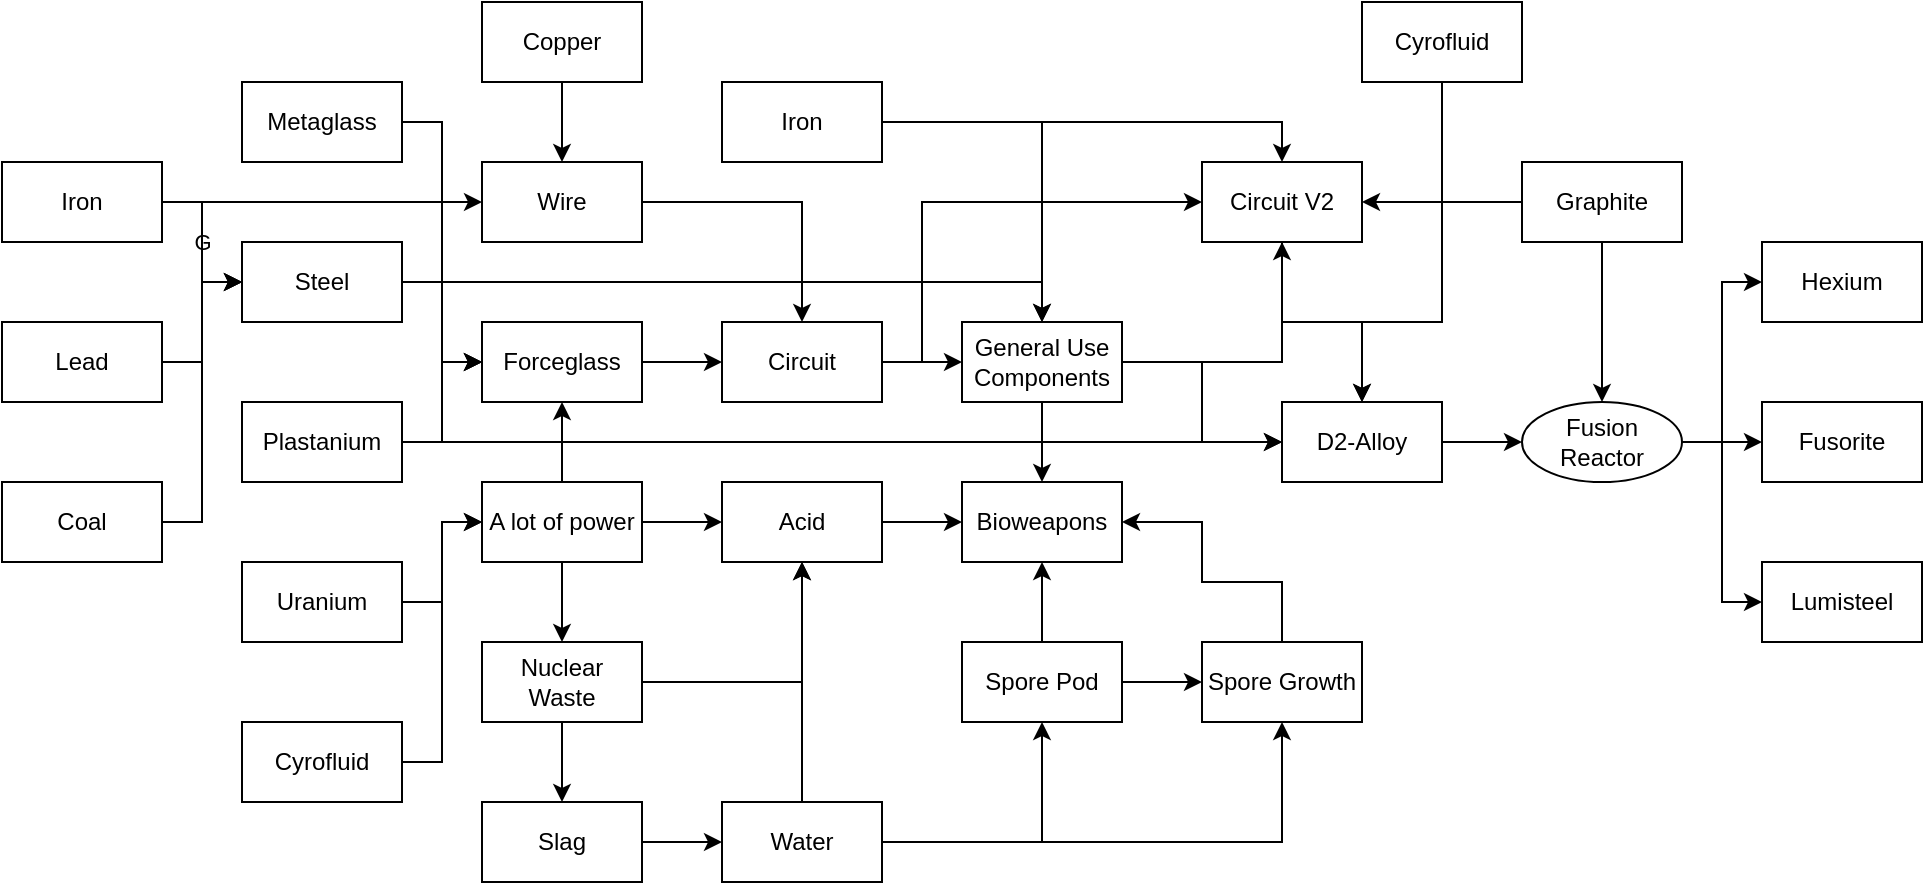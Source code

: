 <mxfile version="24.3.1" type="github">
  <diagram name="Page-1" id="Bimb1eAAOgHkd-6HXs5o">
    <mxGraphModel dx="748" dy="490" grid="1" gridSize="10" guides="1" tooltips="1" connect="1" arrows="1" fold="1" page="1" pageScale="1" pageWidth="850" pageHeight="1100" math="0" shadow="0">
      <root>
        <mxCell id="0" />
        <mxCell id="1" parent="0" />
        <mxCell id="Ry1sQUkulVnR_nhh22BN-6" value="G" style="edgeStyle=orthogonalEdgeStyle;rounded=0;orthogonalLoop=1;jettySize=auto;html=1;exitX=1;exitY=0.5;exitDx=0;exitDy=0;entryX=0;entryY=0.5;entryDx=0;entryDy=0;labelBackgroundColor=none;fontColor=default;" edge="1" parent="1" source="Ry1sQUkulVnR_nhh22BN-3" target="Ry1sQUkulVnR_nhh22BN-5">
          <mxGeometry relative="1" as="geometry" />
        </mxCell>
        <mxCell id="Ry1sQUkulVnR_nhh22BN-40" style="edgeStyle=orthogonalEdgeStyle;rounded=0;orthogonalLoop=1;jettySize=auto;html=1;exitX=1;exitY=0.5;exitDx=0;exitDy=0;entryX=0;entryY=0.5;entryDx=0;entryDy=0;" edge="1" parent="1" source="Ry1sQUkulVnR_nhh22BN-3" target="Ry1sQUkulVnR_nhh22BN-38">
          <mxGeometry relative="1" as="geometry" />
        </mxCell>
        <mxCell id="Ry1sQUkulVnR_nhh22BN-3" value="Iron" style="rounded=0;whiteSpace=wrap;html=1;labelBackgroundColor=none;" vertex="1" parent="1">
          <mxGeometry x="40" y="120" width="80" height="40" as="geometry" />
        </mxCell>
        <mxCell id="Ry1sQUkulVnR_nhh22BN-7" style="edgeStyle=orthogonalEdgeStyle;rounded=0;orthogonalLoop=1;jettySize=auto;html=1;exitX=1;exitY=0.5;exitDx=0;exitDy=0;entryX=0;entryY=0.5;entryDx=0;entryDy=0;labelBackgroundColor=none;fontColor=default;" edge="1" parent="1" source="Ry1sQUkulVnR_nhh22BN-4" target="Ry1sQUkulVnR_nhh22BN-5">
          <mxGeometry relative="1" as="geometry" />
        </mxCell>
        <mxCell id="Ry1sQUkulVnR_nhh22BN-4" value="Lead" style="rounded=0;whiteSpace=wrap;html=1;labelBackgroundColor=none;" vertex="1" parent="1">
          <mxGeometry x="40" y="200" width="80" height="40" as="geometry" />
        </mxCell>
        <mxCell id="Ry1sQUkulVnR_nhh22BN-16" style="edgeStyle=orthogonalEdgeStyle;rounded=0;orthogonalLoop=1;jettySize=auto;html=1;exitX=1;exitY=0.5;exitDx=0;exitDy=0;entryX=0;entryY=0.5;entryDx=0;entryDy=0;labelBackgroundColor=none;fontColor=default;" edge="1" parent="1" source="Ry1sQUkulVnR_nhh22BN-5" target="Ry1sQUkulVnR_nhh22BN-14">
          <mxGeometry relative="1" as="geometry" />
        </mxCell>
        <mxCell id="Ry1sQUkulVnR_nhh22BN-99" style="edgeStyle=orthogonalEdgeStyle;rounded=0;orthogonalLoop=1;jettySize=auto;html=1;exitX=1;exitY=0.5;exitDx=0;exitDy=0;entryX=0.5;entryY=0;entryDx=0;entryDy=0;" edge="1" parent="1" source="Ry1sQUkulVnR_nhh22BN-5" target="Ry1sQUkulVnR_nhh22BN-47">
          <mxGeometry relative="1" as="geometry" />
        </mxCell>
        <mxCell id="Ry1sQUkulVnR_nhh22BN-5" value="Steel" style="rounded=0;whiteSpace=wrap;html=1;labelBackgroundColor=none;" vertex="1" parent="1">
          <mxGeometry x="160" y="160" width="80" height="40" as="geometry" />
        </mxCell>
        <mxCell id="Ry1sQUkulVnR_nhh22BN-11" style="edgeStyle=orthogonalEdgeStyle;rounded=0;orthogonalLoop=1;jettySize=auto;html=1;exitX=1;exitY=0.5;exitDx=0;exitDy=0;entryX=0;entryY=0.5;entryDx=0;entryDy=0;labelBackgroundColor=none;fontColor=default;" edge="1" parent="1" source="Ry1sQUkulVnR_nhh22BN-9" target="Ry1sQUkulVnR_nhh22BN-5">
          <mxGeometry relative="1" as="geometry" />
        </mxCell>
        <mxCell id="Ry1sQUkulVnR_nhh22BN-9" value="Coal" style="rounded=0;whiteSpace=wrap;html=1;labelBackgroundColor=none;" vertex="1" parent="1">
          <mxGeometry x="40" y="280" width="80" height="40" as="geometry" />
        </mxCell>
        <mxCell id="Ry1sQUkulVnR_nhh22BN-15" style="edgeStyle=orthogonalEdgeStyle;rounded=0;orthogonalLoop=1;jettySize=auto;html=1;exitX=1;exitY=0.5;exitDx=0;exitDy=0;entryX=0;entryY=0.5;entryDx=0;entryDy=0;labelBackgroundColor=none;fontColor=default;" edge="1" parent="1" source="Ry1sQUkulVnR_nhh22BN-12" target="Ry1sQUkulVnR_nhh22BN-14">
          <mxGeometry relative="1" as="geometry">
            <Array as="points">
              <mxPoint x="260" y="260" />
              <mxPoint x="260" y="220" />
            </Array>
          </mxGeometry>
        </mxCell>
        <mxCell id="Ry1sQUkulVnR_nhh22BN-97" style="edgeStyle=orthogonalEdgeStyle;rounded=0;orthogonalLoop=1;jettySize=auto;html=1;exitX=1;exitY=0.5;exitDx=0;exitDy=0;entryX=0;entryY=0.5;entryDx=0;entryDy=0;" edge="1" parent="1" source="Ry1sQUkulVnR_nhh22BN-12" target="Ry1sQUkulVnR_nhh22BN-71">
          <mxGeometry relative="1" as="geometry" />
        </mxCell>
        <mxCell id="Ry1sQUkulVnR_nhh22BN-12" value="Plastanium" style="rounded=0;whiteSpace=wrap;html=1;labelBackgroundColor=none;" vertex="1" parent="1">
          <mxGeometry x="160" y="240" width="80" height="40" as="geometry" />
        </mxCell>
        <mxCell id="Ry1sQUkulVnR_nhh22BN-52" style="edgeStyle=orthogonalEdgeStyle;rounded=0;orthogonalLoop=1;jettySize=auto;html=1;exitX=1;exitY=0.5;exitDx=0;exitDy=0;" edge="1" parent="1" source="Ry1sQUkulVnR_nhh22BN-14" target="Ry1sQUkulVnR_nhh22BN-44">
          <mxGeometry relative="1" as="geometry" />
        </mxCell>
        <mxCell id="Ry1sQUkulVnR_nhh22BN-14" value="Forceglass" style="rounded=0;whiteSpace=wrap;html=1;labelBackgroundColor=none;" vertex="1" parent="1">
          <mxGeometry x="280" y="200" width="80" height="40" as="geometry" />
        </mxCell>
        <mxCell id="Ry1sQUkulVnR_nhh22BN-35" style="edgeStyle=orthogonalEdgeStyle;rounded=0;orthogonalLoop=1;jettySize=auto;html=1;exitX=1;exitY=0.5;exitDx=0;exitDy=0;" edge="1" parent="1" source="Ry1sQUkulVnR_nhh22BN-18" target="Ry1sQUkulVnR_nhh22BN-19">
          <mxGeometry relative="1" as="geometry" />
        </mxCell>
        <mxCell id="Ry1sQUkulVnR_nhh22BN-18" value="Uranium" style="rounded=0;whiteSpace=wrap;html=1;labelBackgroundColor=none;" vertex="1" parent="1">
          <mxGeometry x="160" y="320" width="80" height="40" as="geometry" />
        </mxCell>
        <mxCell id="Ry1sQUkulVnR_nhh22BN-24" style="edgeStyle=orthogonalEdgeStyle;rounded=0;orthogonalLoop=1;jettySize=auto;html=1;exitX=0.5;exitY=1;exitDx=0;exitDy=0;" edge="1" parent="1" source="Ry1sQUkulVnR_nhh22BN-19" target="Ry1sQUkulVnR_nhh22BN-23">
          <mxGeometry relative="1" as="geometry" />
        </mxCell>
        <mxCell id="Ry1sQUkulVnR_nhh22BN-33" style="edgeStyle=orthogonalEdgeStyle;rounded=0;orthogonalLoop=1;jettySize=auto;html=1;exitX=0.5;exitY=0;exitDx=0;exitDy=0;entryX=0.5;entryY=1;entryDx=0;entryDy=0;" edge="1" parent="1" source="Ry1sQUkulVnR_nhh22BN-19" target="Ry1sQUkulVnR_nhh22BN-14">
          <mxGeometry relative="1" as="geometry" />
        </mxCell>
        <mxCell id="Ry1sQUkulVnR_nhh22BN-34" style="edgeStyle=orthogonalEdgeStyle;rounded=0;orthogonalLoop=1;jettySize=auto;html=1;exitX=1;exitY=0.5;exitDx=0;exitDy=0;entryX=0;entryY=0.5;entryDx=0;entryDy=0;" edge="1" parent="1" source="Ry1sQUkulVnR_nhh22BN-19" target="Ry1sQUkulVnR_nhh22BN-30">
          <mxGeometry relative="1" as="geometry" />
        </mxCell>
        <mxCell id="Ry1sQUkulVnR_nhh22BN-19" value="A lot of power" style="rounded=0;whiteSpace=wrap;html=1;labelBackgroundColor=none;" vertex="1" parent="1">
          <mxGeometry x="280" y="280" width="80" height="40" as="geometry" />
        </mxCell>
        <mxCell id="Ry1sQUkulVnR_nhh22BN-28" style="edgeStyle=orthogonalEdgeStyle;rounded=0;orthogonalLoop=1;jettySize=auto;html=1;exitX=0.5;exitY=1;exitDx=0;exitDy=0;entryX=0.5;entryY=0;entryDx=0;entryDy=0;" edge="1" parent="1" source="Ry1sQUkulVnR_nhh22BN-23" target="Ry1sQUkulVnR_nhh22BN-25">
          <mxGeometry relative="1" as="geometry" />
        </mxCell>
        <mxCell id="Ry1sQUkulVnR_nhh22BN-32" style="edgeStyle=orthogonalEdgeStyle;rounded=0;orthogonalLoop=1;jettySize=auto;html=1;exitX=1;exitY=0.5;exitDx=0;exitDy=0;entryX=0.5;entryY=1;entryDx=0;entryDy=0;" edge="1" parent="1" source="Ry1sQUkulVnR_nhh22BN-23" target="Ry1sQUkulVnR_nhh22BN-30">
          <mxGeometry relative="1" as="geometry" />
        </mxCell>
        <mxCell id="Ry1sQUkulVnR_nhh22BN-23" value="Nuclear Waste" style="rounded=0;whiteSpace=wrap;html=1;labelBackgroundColor=none;" vertex="1" parent="1">
          <mxGeometry x="280" y="360" width="80" height="40" as="geometry" />
        </mxCell>
        <mxCell id="Ry1sQUkulVnR_nhh22BN-29" style="edgeStyle=orthogonalEdgeStyle;rounded=0;orthogonalLoop=1;jettySize=auto;html=1;exitX=1;exitY=0.5;exitDx=0;exitDy=0;entryX=0;entryY=0.5;entryDx=0;entryDy=0;" edge="1" parent="1" source="Ry1sQUkulVnR_nhh22BN-25" target="Ry1sQUkulVnR_nhh22BN-27">
          <mxGeometry relative="1" as="geometry" />
        </mxCell>
        <mxCell id="Ry1sQUkulVnR_nhh22BN-25" value="Slag" style="rounded=0;whiteSpace=wrap;html=1;" vertex="1" parent="1">
          <mxGeometry x="280" y="440" width="80" height="40" as="geometry" />
        </mxCell>
        <mxCell id="Ry1sQUkulVnR_nhh22BN-31" style="edgeStyle=orthogonalEdgeStyle;rounded=0;orthogonalLoop=1;jettySize=auto;html=1;exitX=0.5;exitY=0;exitDx=0;exitDy=0;entryX=0.5;entryY=1;entryDx=0;entryDy=0;" edge="1" parent="1" source="Ry1sQUkulVnR_nhh22BN-27" target="Ry1sQUkulVnR_nhh22BN-30">
          <mxGeometry relative="1" as="geometry" />
        </mxCell>
        <mxCell id="Ry1sQUkulVnR_nhh22BN-64" style="edgeStyle=orthogonalEdgeStyle;rounded=0;orthogonalLoop=1;jettySize=auto;html=1;exitX=1;exitY=0.5;exitDx=0;exitDy=0;entryX=0.5;entryY=1;entryDx=0;entryDy=0;" edge="1" parent="1" source="Ry1sQUkulVnR_nhh22BN-27" target="Ry1sQUkulVnR_nhh22BN-55">
          <mxGeometry relative="1" as="geometry" />
        </mxCell>
        <mxCell id="Ry1sQUkulVnR_nhh22BN-66" style="edgeStyle=orthogonalEdgeStyle;rounded=0;orthogonalLoop=1;jettySize=auto;html=1;exitX=1;exitY=0.5;exitDx=0;exitDy=0;entryX=0.5;entryY=1;entryDx=0;entryDy=0;" edge="1" parent="1" source="Ry1sQUkulVnR_nhh22BN-27" target="Ry1sQUkulVnR_nhh22BN-65">
          <mxGeometry relative="1" as="geometry" />
        </mxCell>
        <mxCell id="Ry1sQUkulVnR_nhh22BN-27" value="Water" style="rounded=0;whiteSpace=wrap;html=1;" vertex="1" parent="1">
          <mxGeometry x="400" y="440" width="80" height="40" as="geometry" />
        </mxCell>
        <mxCell id="Ry1sQUkulVnR_nhh22BN-59" style="edgeStyle=orthogonalEdgeStyle;rounded=0;orthogonalLoop=1;jettySize=auto;html=1;exitX=1;exitY=0.5;exitDx=0;exitDy=0;entryX=0;entryY=0.5;entryDx=0;entryDy=0;" edge="1" parent="1" source="Ry1sQUkulVnR_nhh22BN-30" target="Ry1sQUkulVnR_nhh22BN-56">
          <mxGeometry relative="1" as="geometry" />
        </mxCell>
        <mxCell id="Ry1sQUkulVnR_nhh22BN-30" value="Acid" style="rounded=0;whiteSpace=wrap;html=1;" vertex="1" parent="1">
          <mxGeometry x="400" y="280" width="80" height="40" as="geometry" />
        </mxCell>
        <mxCell id="Ry1sQUkulVnR_nhh22BN-37" style="edgeStyle=orthogonalEdgeStyle;rounded=0;orthogonalLoop=1;jettySize=auto;html=1;exitX=1;exitY=0.5;exitDx=0;exitDy=0;entryX=0;entryY=0.5;entryDx=0;entryDy=0;" edge="1" parent="1" source="Ry1sQUkulVnR_nhh22BN-36" target="Ry1sQUkulVnR_nhh22BN-14">
          <mxGeometry relative="1" as="geometry" />
        </mxCell>
        <mxCell id="Ry1sQUkulVnR_nhh22BN-36" value="Metaglass" style="rounded=0;whiteSpace=wrap;html=1;" vertex="1" parent="1">
          <mxGeometry x="160" y="80" width="80" height="40" as="geometry" />
        </mxCell>
        <mxCell id="Ry1sQUkulVnR_nhh22BN-46" style="edgeStyle=orthogonalEdgeStyle;rounded=0;orthogonalLoop=1;jettySize=auto;html=1;exitX=1;exitY=0.5;exitDx=0;exitDy=0;entryX=0.5;entryY=0;entryDx=0;entryDy=0;" edge="1" parent="1" source="Ry1sQUkulVnR_nhh22BN-38" target="Ry1sQUkulVnR_nhh22BN-44">
          <mxGeometry relative="1" as="geometry" />
        </mxCell>
        <mxCell id="Ry1sQUkulVnR_nhh22BN-38" value="Wire" style="rounded=0;whiteSpace=wrap;html=1;" vertex="1" parent="1">
          <mxGeometry x="280" y="120" width="80" height="40" as="geometry" />
        </mxCell>
        <mxCell id="Ry1sQUkulVnR_nhh22BN-43" style="edgeStyle=orthogonalEdgeStyle;rounded=0;orthogonalLoop=1;jettySize=auto;html=1;exitX=0.5;exitY=1;exitDx=0;exitDy=0;entryX=0.5;entryY=0;entryDx=0;entryDy=0;" edge="1" parent="1" source="Ry1sQUkulVnR_nhh22BN-41" target="Ry1sQUkulVnR_nhh22BN-38">
          <mxGeometry relative="1" as="geometry" />
        </mxCell>
        <mxCell id="Ry1sQUkulVnR_nhh22BN-41" value="Copper" style="rounded=0;whiteSpace=wrap;html=1;" vertex="1" parent="1">
          <mxGeometry x="280" y="40" width="80" height="40" as="geometry" />
        </mxCell>
        <mxCell id="Ry1sQUkulVnR_nhh22BN-48" style="edgeStyle=orthogonalEdgeStyle;rounded=0;orthogonalLoop=1;jettySize=auto;html=1;exitX=1;exitY=0.5;exitDx=0;exitDy=0;entryX=0;entryY=0.5;entryDx=0;entryDy=0;" edge="1" parent="1" source="Ry1sQUkulVnR_nhh22BN-44" target="Ry1sQUkulVnR_nhh22BN-47">
          <mxGeometry relative="1" as="geometry" />
        </mxCell>
        <mxCell id="Ry1sQUkulVnR_nhh22BN-62" style="edgeStyle=orthogonalEdgeStyle;rounded=0;orthogonalLoop=1;jettySize=auto;html=1;exitX=1;exitY=0.5;exitDx=0;exitDy=0;entryX=0;entryY=0.5;entryDx=0;entryDy=0;" edge="1" parent="1" source="Ry1sQUkulVnR_nhh22BN-44" target="Ry1sQUkulVnR_nhh22BN-60">
          <mxGeometry relative="1" as="geometry">
            <Array as="points">
              <mxPoint x="500" y="220" />
              <mxPoint x="500" y="140" />
            </Array>
          </mxGeometry>
        </mxCell>
        <mxCell id="Ry1sQUkulVnR_nhh22BN-44" value="Circuit" style="rounded=0;whiteSpace=wrap;html=1;" vertex="1" parent="1">
          <mxGeometry x="400" y="200" width="80" height="40" as="geometry" />
        </mxCell>
        <mxCell id="Ry1sQUkulVnR_nhh22BN-57" style="edgeStyle=orthogonalEdgeStyle;rounded=0;orthogonalLoop=1;jettySize=auto;html=1;exitX=0.5;exitY=1;exitDx=0;exitDy=0;entryX=0.5;entryY=0;entryDx=0;entryDy=0;" edge="1" parent="1" source="Ry1sQUkulVnR_nhh22BN-47" target="Ry1sQUkulVnR_nhh22BN-56">
          <mxGeometry relative="1" as="geometry" />
        </mxCell>
        <mxCell id="Ry1sQUkulVnR_nhh22BN-61" style="edgeStyle=orthogonalEdgeStyle;rounded=0;orthogonalLoop=1;jettySize=auto;html=1;exitX=1;exitY=0.5;exitDx=0;exitDy=0;entryX=0.5;entryY=1;entryDx=0;entryDy=0;" edge="1" parent="1" source="Ry1sQUkulVnR_nhh22BN-47" target="Ry1sQUkulVnR_nhh22BN-60">
          <mxGeometry relative="1" as="geometry" />
        </mxCell>
        <mxCell id="Ry1sQUkulVnR_nhh22BN-73" style="edgeStyle=orthogonalEdgeStyle;rounded=0;orthogonalLoop=1;jettySize=auto;html=1;exitX=1;exitY=0.5;exitDx=0;exitDy=0;entryX=0;entryY=0.5;entryDx=0;entryDy=0;" edge="1" parent="1" source="Ry1sQUkulVnR_nhh22BN-47" target="Ry1sQUkulVnR_nhh22BN-71">
          <mxGeometry relative="1" as="geometry" />
        </mxCell>
        <mxCell id="Ry1sQUkulVnR_nhh22BN-47" value="General Use Components" style="rounded=0;whiteSpace=wrap;html=1;" vertex="1" parent="1">
          <mxGeometry x="520" y="200" width="80" height="40" as="geometry" />
        </mxCell>
        <mxCell id="Ry1sQUkulVnR_nhh22BN-54" style="edgeStyle=orthogonalEdgeStyle;rounded=0;orthogonalLoop=1;jettySize=auto;html=1;exitX=1;exitY=0.5;exitDx=0;exitDy=0;entryX=0.5;entryY=0;entryDx=0;entryDy=0;" edge="1" parent="1" source="Ry1sQUkulVnR_nhh22BN-50" target="Ry1sQUkulVnR_nhh22BN-47">
          <mxGeometry relative="1" as="geometry" />
        </mxCell>
        <mxCell id="Ry1sQUkulVnR_nhh22BN-70" style="edgeStyle=orthogonalEdgeStyle;rounded=0;orthogonalLoop=1;jettySize=auto;html=1;exitX=1;exitY=0.5;exitDx=0;exitDy=0;entryX=0.5;entryY=0;entryDx=0;entryDy=0;" edge="1" parent="1" source="Ry1sQUkulVnR_nhh22BN-50" target="Ry1sQUkulVnR_nhh22BN-60">
          <mxGeometry relative="1" as="geometry" />
        </mxCell>
        <mxCell id="Ry1sQUkulVnR_nhh22BN-50" value="Iron" style="rounded=0;whiteSpace=wrap;html=1;" vertex="1" parent="1">
          <mxGeometry x="400" y="80" width="80" height="40" as="geometry" />
        </mxCell>
        <mxCell id="Ry1sQUkulVnR_nhh22BN-63" style="edgeStyle=orthogonalEdgeStyle;rounded=0;orthogonalLoop=1;jettySize=auto;html=1;exitX=0.5;exitY=0;exitDx=0;exitDy=0;entryX=0.5;entryY=1;entryDx=0;entryDy=0;" edge="1" parent="1" source="Ry1sQUkulVnR_nhh22BN-55" target="Ry1sQUkulVnR_nhh22BN-56">
          <mxGeometry relative="1" as="geometry" />
        </mxCell>
        <mxCell id="Ry1sQUkulVnR_nhh22BN-67" style="edgeStyle=orthogonalEdgeStyle;rounded=0;orthogonalLoop=1;jettySize=auto;html=1;exitX=1;exitY=0.5;exitDx=0;exitDy=0;" edge="1" parent="1" source="Ry1sQUkulVnR_nhh22BN-55" target="Ry1sQUkulVnR_nhh22BN-65">
          <mxGeometry relative="1" as="geometry" />
        </mxCell>
        <mxCell id="Ry1sQUkulVnR_nhh22BN-55" value="Spore Pod" style="rounded=0;whiteSpace=wrap;html=1;" vertex="1" parent="1">
          <mxGeometry x="520" y="360" width="80" height="40" as="geometry" />
        </mxCell>
        <mxCell id="Ry1sQUkulVnR_nhh22BN-56" value="Bioweapons" style="rounded=0;whiteSpace=wrap;html=1;" vertex="1" parent="1">
          <mxGeometry x="520" y="280" width="80" height="40" as="geometry" />
        </mxCell>
        <mxCell id="Ry1sQUkulVnR_nhh22BN-72" style="edgeStyle=orthogonalEdgeStyle;rounded=0;orthogonalLoop=1;jettySize=auto;html=1;exitX=0.5;exitY=1;exitDx=0;exitDy=0;entryX=0.5;entryY=0;entryDx=0;entryDy=0;" edge="1" parent="1" source="Ry1sQUkulVnR_nhh22BN-60" target="Ry1sQUkulVnR_nhh22BN-71">
          <mxGeometry relative="1" as="geometry" />
        </mxCell>
        <mxCell id="Ry1sQUkulVnR_nhh22BN-60" value="Circuit V2" style="rounded=0;whiteSpace=wrap;html=1;" vertex="1" parent="1">
          <mxGeometry x="640" y="120" width="80" height="40" as="geometry" />
        </mxCell>
        <mxCell id="Ry1sQUkulVnR_nhh22BN-68" style="edgeStyle=orthogonalEdgeStyle;rounded=0;orthogonalLoop=1;jettySize=auto;html=1;exitX=0.5;exitY=0;exitDx=0;exitDy=0;entryX=1;entryY=0.5;entryDx=0;entryDy=0;" edge="1" parent="1" source="Ry1sQUkulVnR_nhh22BN-65" target="Ry1sQUkulVnR_nhh22BN-56">
          <mxGeometry relative="1" as="geometry">
            <Array as="points">
              <mxPoint x="680" y="330" />
              <mxPoint x="640" y="330" />
              <mxPoint x="640" y="300" />
            </Array>
          </mxGeometry>
        </mxCell>
        <mxCell id="Ry1sQUkulVnR_nhh22BN-65" value="Spore Growth" style="rounded=0;whiteSpace=wrap;html=1;" vertex="1" parent="1">
          <mxGeometry x="640" y="360" width="80" height="40" as="geometry" />
        </mxCell>
        <mxCell id="Ry1sQUkulVnR_nhh22BN-106" style="edgeStyle=orthogonalEdgeStyle;rounded=0;orthogonalLoop=1;jettySize=auto;html=1;exitX=1;exitY=0.5;exitDx=0;exitDy=0;entryX=0;entryY=0.5;entryDx=0;entryDy=0;" edge="1" parent="1" source="Ry1sQUkulVnR_nhh22BN-71" target="Ry1sQUkulVnR_nhh22BN-104">
          <mxGeometry relative="1" as="geometry" />
        </mxCell>
        <mxCell id="Ry1sQUkulVnR_nhh22BN-71" value="D2-Alloy" style="rounded=0;whiteSpace=wrap;html=1;" vertex="1" parent="1">
          <mxGeometry x="680" y="240" width="80" height="40" as="geometry" />
        </mxCell>
        <mxCell id="Ry1sQUkulVnR_nhh22BN-75" style="edgeStyle=orthogonalEdgeStyle;rounded=0;orthogonalLoop=1;jettySize=auto;html=1;exitX=1;exitY=0.5;exitDx=0;exitDy=0;entryX=0;entryY=0.5;entryDx=0;entryDy=0;" edge="1" parent="1" source="Ry1sQUkulVnR_nhh22BN-74" target="Ry1sQUkulVnR_nhh22BN-19">
          <mxGeometry relative="1" as="geometry" />
        </mxCell>
        <mxCell id="Ry1sQUkulVnR_nhh22BN-74" value="Cyrofluid" style="rounded=0;whiteSpace=wrap;html=1;labelBackgroundColor=none;" vertex="1" parent="1">
          <mxGeometry x="160" y="400" width="80" height="40" as="geometry" />
        </mxCell>
        <mxCell id="Ry1sQUkulVnR_nhh22BN-78" style="edgeStyle=orthogonalEdgeStyle;rounded=0;orthogonalLoop=1;jettySize=auto;html=1;exitX=0.5;exitY=1;exitDx=0;exitDy=0;entryX=0.5;entryY=0;entryDx=0;entryDy=0;" edge="1" parent="1" source="Ry1sQUkulVnR_nhh22BN-77" target="Ry1sQUkulVnR_nhh22BN-71">
          <mxGeometry relative="1" as="geometry">
            <Array as="points">
              <mxPoint x="760" y="200" />
              <mxPoint x="720" y="200" />
            </Array>
          </mxGeometry>
        </mxCell>
        <mxCell id="Ry1sQUkulVnR_nhh22BN-77" value="Cyrofluid" style="rounded=0;whiteSpace=wrap;html=1;labelBackgroundColor=none;" vertex="1" parent="1">
          <mxGeometry x="720" y="40" width="80" height="40" as="geometry" />
        </mxCell>
        <mxCell id="Ry1sQUkulVnR_nhh22BN-101" style="edgeStyle=orthogonalEdgeStyle;rounded=0;orthogonalLoop=1;jettySize=auto;html=1;exitX=0;exitY=0.5;exitDx=0;exitDy=0;entryX=1;entryY=0.5;entryDx=0;entryDy=0;" edge="1" parent="1" source="Ry1sQUkulVnR_nhh22BN-100" target="Ry1sQUkulVnR_nhh22BN-60">
          <mxGeometry relative="1" as="geometry" />
        </mxCell>
        <mxCell id="Ry1sQUkulVnR_nhh22BN-105" style="edgeStyle=orthogonalEdgeStyle;rounded=0;orthogonalLoop=1;jettySize=auto;html=1;exitX=0.5;exitY=1;exitDx=0;exitDy=0;entryX=0.5;entryY=0;entryDx=0;entryDy=0;" edge="1" parent="1" source="Ry1sQUkulVnR_nhh22BN-100" target="Ry1sQUkulVnR_nhh22BN-104">
          <mxGeometry relative="1" as="geometry" />
        </mxCell>
        <mxCell id="Ry1sQUkulVnR_nhh22BN-100" value="Graphite" style="rounded=0;whiteSpace=wrap;html=1;" vertex="1" parent="1">
          <mxGeometry x="800" y="120" width="80" height="40" as="geometry" />
        </mxCell>
        <mxCell id="Ry1sQUkulVnR_nhh22BN-114" style="edgeStyle=orthogonalEdgeStyle;rounded=0;orthogonalLoop=1;jettySize=auto;html=1;exitX=1;exitY=0.5;exitDx=0;exitDy=0;entryX=0;entryY=0.5;entryDx=0;entryDy=0;" edge="1" parent="1" source="Ry1sQUkulVnR_nhh22BN-104" target="Ry1sQUkulVnR_nhh22BN-107">
          <mxGeometry relative="1" as="geometry" />
        </mxCell>
        <mxCell id="Ry1sQUkulVnR_nhh22BN-115" style="edgeStyle=orthogonalEdgeStyle;rounded=0;orthogonalLoop=1;jettySize=auto;html=1;exitX=1;exitY=0.5;exitDx=0;exitDy=0;entryX=0;entryY=0.5;entryDx=0;entryDy=0;" edge="1" parent="1" source="Ry1sQUkulVnR_nhh22BN-104" target="Ry1sQUkulVnR_nhh22BN-109">
          <mxGeometry relative="1" as="geometry" />
        </mxCell>
        <mxCell id="Ry1sQUkulVnR_nhh22BN-116" style="edgeStyle=orthogonalEdgeStyle;rounded=0;orthogonalLoop=1;jettySize=auto;html=1;exitX=1;exitY=0.5;exitDx=0;exitDy=0;entryX=0;entryY=0.5;entryDx=0;entryDy=0;" edge="1" parent="1" source="Ry1sQUkulVnR_nhh22BN-104" target="Ry1sQUkulVnR_nhh22BN-113">
          <mxGeometry relative="1" as="geometry" />
        </mxCell>
        <mxCell id="Ry1sQUkulVnR_nhh22BN-104" value="Fusion Reactor" style="ellipse;whiteSpace=wrap;html=1;" vertex="1" parent="1">
          <mxGeometry x="800" y="240" width="80" height="40" as="geometry" />
        </mxCell>
        <mxCell id="Ry1sQUkulVnR_nhh22BN-107" value="Lumisteel" style="rounded=0;whiteSpace=wrap;html=1;" vertex="1" parent="1">
          <mxGeometry x="920" y="320" width="80" height="40" as="geometry" />
        </mxCell>
        <mxCell id="Ry1sQUkulVnR_nhh22BN-109" value="Fusorite" style="rounded=0;whiteSpace=wrap;html=1;" vertex="1" parent="1">
          <mxGeometry x="920" y="240" width="80" height="40" as="geometry" />
        </mxCell>
        <mxCell id="Ry1sQUkulVnR_nhh22BN-113" value="Hexium" style="rounded=0;whiteSpace=wrap;html=1;" vertex="1" parent="1">
          <mxGeometry x="920" y="160" width="80" height="40" as="geometry" />
        </mxCell>
      </root>
    </mxGraphModel>
  </diagram>
</mxfile>
